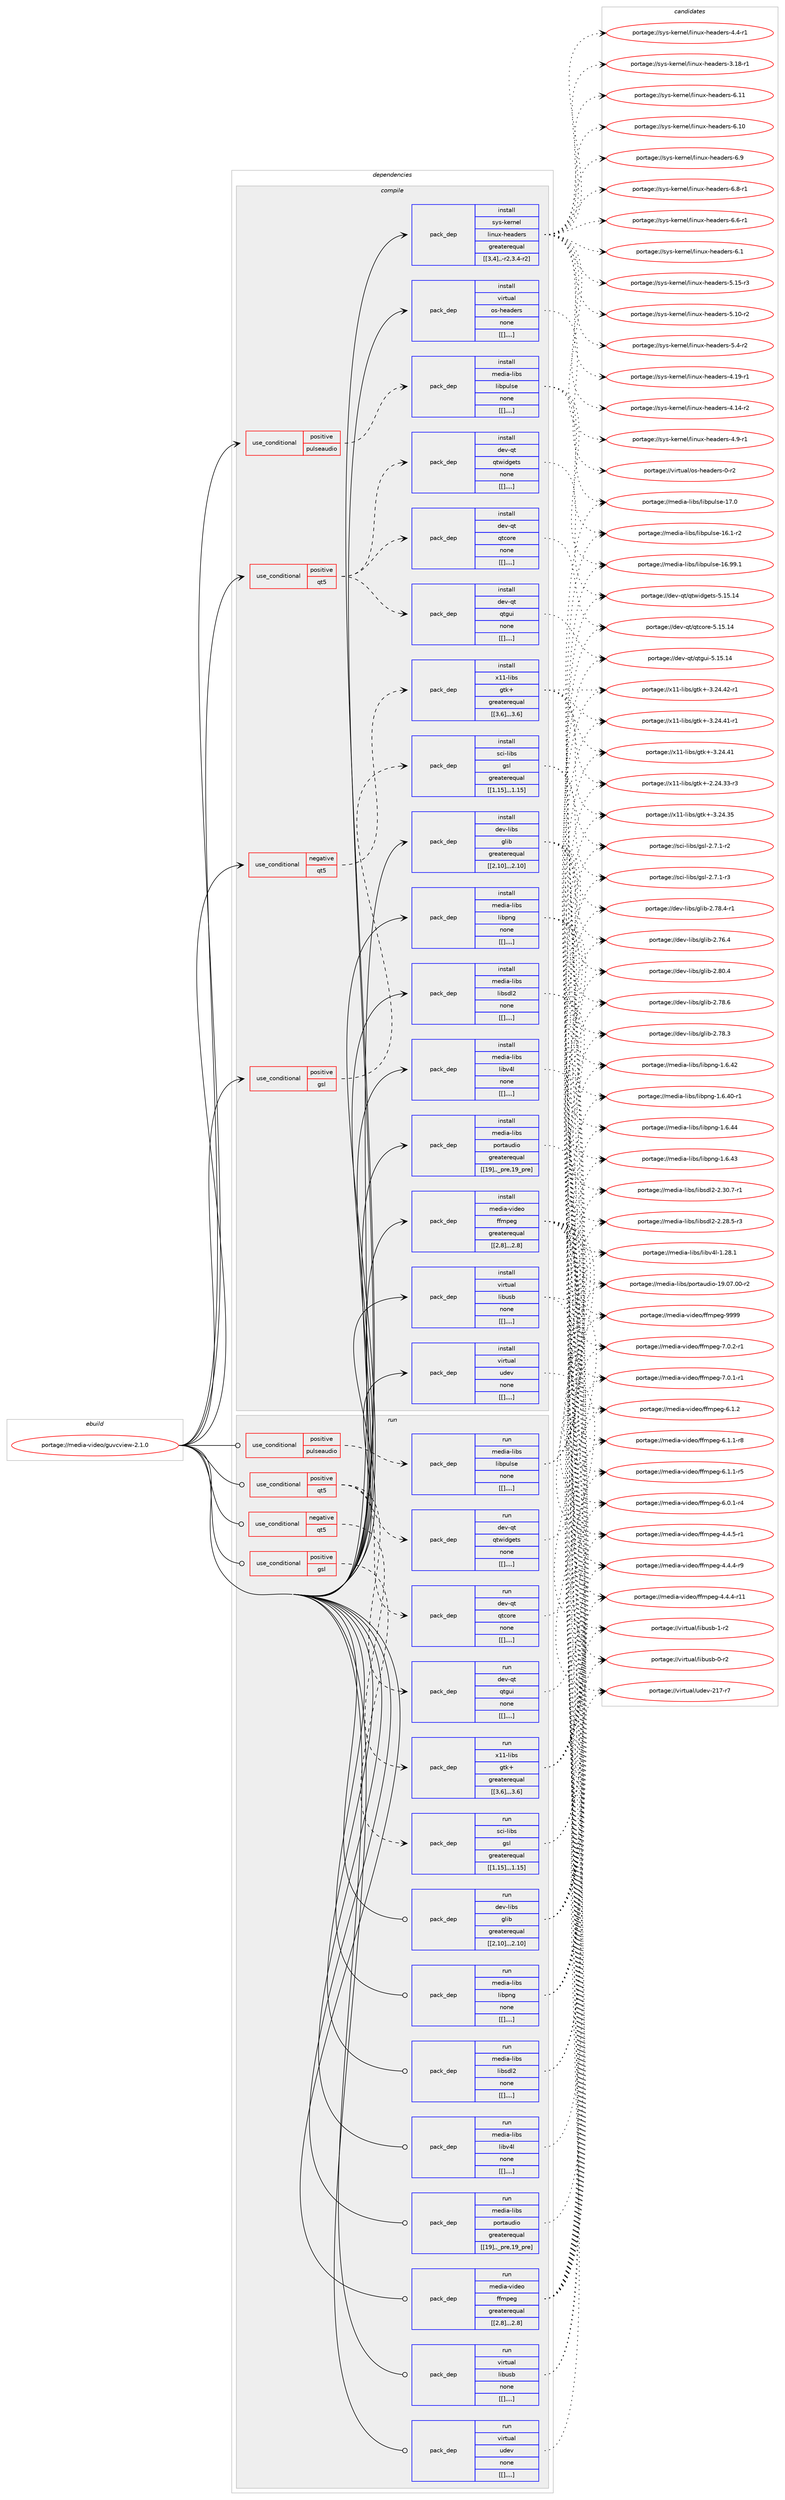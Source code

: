 digraph prolog {

# *************
# Graph options
# *************

newrank=true;
concentrate=true;
compound=true;
graph [rankdir=LR,fontname=Helvetica,fontsize=10,ranksep=1.5];#, ranksep=2.5, nodesep=0.2];
edge  [arrowhead=vee];
node  [fontname=Helvetica,fontsize=10];

# **********
# The ebuild
# **********

subgraph cluster_leftcol {
color=gray;
label=<<i>ebuild</i>>;
id [label="portage://media-video/guvcview-2.1.0", color=red, width=4, href="../media-video/guvcview-2.1.0.svg"];
}

# ****************
# The dependencies
# ****************

subgraph cluster_midcol {
color=gray;
label=<<i>dependencies</i>>;
subgraph cluster_compile {
fillcolor="#eeeeee";
style=filled;
label=<<i>compile</i>>;
subgraph cond89014 {
dependency348715 [label=<<TABLE BORDER="0" CELLBORDER="1" CELLSPACING="0" CELLPADDING="4"><TR><TD ROWSPAN="3" CELLPADDING="10">use_conditional</TD></TR><TR><TD>negative</TD></TR><TR><TD>qt5</TD></TR></TABLE>>, shape=none, color=red];
subgraph pack256912 {
dependency348717 [label=<<TABLE BORDER="0" CELLBORDER="1" CELLSPACING="0" CELLPADDING="4" WIDTH="220"><TR><TD ROWSPAN="6" CELLPADDING="30">pack_dep</TD></TR><TR><TD WIDTH="110">install</TD></TR><TR><TD>x11-libs</TD></TR><TR><TD>gtk+</TD></TR><TR><TD>greaterequal</TD></TR><TR><TD>[[3,6],,,3.6]</TD></TR></TABLE>>, shape=none, color=blue];
}
dependency348715:e -> dependency348717:w [weight=20,style="dashed",arrowhead="vee"];
}
id:e -> dependency348715:w [weight=20,style="solid",arrowhead="vee"];
subgraph cond89017 {
dependency348763 [label=<<TABLE BORDER="0" CELLBORDER="1" CELLSPACING="0" CELLPADDING="4"><TR><TD ROWSPAN="3" CELLPADDING="10">use_conditional</TD></TR><TR><TD>positive</TD></TR><TR><TD>gsl</TD></TR></TABLE>>, shape=none, color=red];
subgraph pack256941 {
dependency348804 [label=<<TABLE BORDER="0" CELLBORDER="1" CELLSPACING="0" CELLPADDING="4" WIDTH="220"><TR><TD ROWSPAN="6" CELLPADDING="30">pack_dep</TD></TR><TR><TD WIDTH="110">install</TD></TR><TR><TD>sci-libs</TD></TR><TR><TD>gsl</TD></TR><TR><TD>greaterequal</TD></TR><TR><TD>[[1,15],,,1.15]</TD></TR></TABLE>>, shape=none, color=blue];
}
dependency348763:e -> dependency348804:w [weight=20,style="dashed",arrowhead="vee"];
}
id:e -> dependency348763:w [weight=20,style="solid",arrowhead="vee"];
subgraph cond89053 {
dependency348833 [label=<<TABLE BORDER="0" CELLBORDER="1" CELLSPACING="0" CELLPADDING="4"><TR><TD ROWSPAN="3" CELLPADDING="10">use_conditional</TD></TR><TR><TD>positive</TD></TR><TR><TD>pulseaudio</TD></TR></TABLE>>, shape=none, color=red];
subgraph pack257025 {
dependency348883 [label=<<TABLE BORDER="0" CELLBORDER="1" CELLSPACING="0" CELLPADDING="4" WIDTH="220"><TR><TD ROWSPAN="6" CELLPADDING="30">pack_dep</TD></TR><TR><TD WIDTH="110">install</TD></TR><TR><TD>media-libs</TD></TR><TR><TD>libpulse</TD></TR><TR><TD>none</TD></TR><TR><TD>[[],,,,]</TD></TR></TABLE>>, shape=none, color=blue];
}
dependency348833:e -> dependency348883:w [weight=20,style="dashed",arrowhead="vee"];
}
id:e -> dependency348833:w [weight=20,style="solid",arrowhead="vee"];
subgraph cond89084 {
dependency348988 [label=<<TABLE BORDER="0" CELLBORDER="1" CELLSPACING="0" CELLPADDING="4"><TR><TD ROWSPAN="3" CELLPADDING="10">use_conditional</TD></TR><TR><TD>positive</TD></TR><TR><TD>qt5</TD></TR></TABLE>>, shape=none, color=red];
subgraph pack257120 {
dependency349028 [label=<<TABLE BORDER="0" CELLBORDER="1" CELLSPACING="0" CELLPADDING="4" WIDTH="220"><TR><TD ROWSPAN="6" CELLPADDING="30">pack_dep</TD></TR><TR><TD WIDTH="110">install</TD></TR><TR><TD>dev-qt</TD></TR><TR><TD>qtcore</TD></TR><TR><TD>none</TD></TR><TR><TD>[[],,,,]</TD></TR></TABLE>>, shape=none, color=blue];
}
dependency348988:e -> dependency349028:w [weight=20,style="dashed",arrowhead="vee"];
subgraph pack257135 {
dependency349046 [label=<<TABLE BORDER="0" CELLBORDER="1" CELLSPACING="0" CELLPADDING="4" WIDTH="220"><TR><TD ROWSPAN="6" CELLPADDING="30">pack_dep</TD></TR><TR><TD WIDTH="110">install</TD></TR><TR><TD>dev-qt</TD></TR><TR><TD>qtgui</TD></TR><TR><TD>none</TD></TR><TR><TD>[[],,,,]</TD></TR></TABLE>>, shape=none, color=blue];
}
dependency348988:e -> dependency349046:w [weight=20,style="dashed",arrowhead="vee"];
subgraph pack257151 {
dependency349057 [label=<<TABLE BORDER="0" CELLBORDER="1" CELLSPACING="0" CELLPADDING="4" WIDTH="220"><TR><TD ROWSPAN="6" CELLPADDING="30">pack_dep</TD></TR><TR><TD WIDTH="110">install</TD></TR><TR><TD>dev-qt</TD></TR><TR><TD>qtwidgets</TD></TR><TR><TD>none</TD></TR><TR><TD>[[],,,,]</TD></TR></TABLE>>, shape=none, color=blue];
}
dependency348988:e -> dependency349057:w [weight=20,style="dashed",arrowhead="vee"];
}
id:e -> dependency348988:w [weight=20,style="solid",arrowhead="vee"];
subgraph pack257157 {
dependency349063 [label=<<TABLE BORDER="0" CELLBORDER="1" CELLSPACING="0" CELLPADDING="4" WIDTH="220"><TR><TD ROWSPAN="6" CELLPADDING="30">pack_dep</TD></TR><TR><TD WIDTH="110">install</TD></TR><TR><TD>dev-libs</TD></TR><TR><TD>glib</TD></TR><TR><TD>greaterequal</TD></TR><TR><TD>[[2,10],,,2.10]</TD></TR></TABLE>>, shape=none, color=blue];
}
id:e -> dependency349063:w [weight=20,style="solid",arrowhead="vee"];
subgraph pack257175 {
dependency349091 [label=<<TABLE BORDER="0" CELLBORDER="1" CELLSPACING="0" CELLPADDING="4" WIDTH="220"><TR><TD ROWSPAN="6" CELLPADDING="30">pack_dep</TD></TR><TR><TD WIDTH="110">install</TD></TR><TR><TD>media-libs</TD></TR><TR><TD>libpng</TD></TR><TR><TD>none</TD></TR><TR><TD>[[],,,,]</TD></TR></TABLE>>, shape=none, color=blue];
}
id:e -> dependency349091:w [weight=20,style="solid",arrowhead="vee"];
subgraph pack257183 {
dependency349113 [label=<<TABLE BORDER="0" CELLBORDER="1" CELLSPACING="0" CELLPADDING="4" WIDTH="220"><TR><TD ROWSPAN="6" CELLPADDING="30">pack_dep</TD></TR><TR><TD WIDTH="110">install</TD></TR><TR><TD>media-libs</TD></TR><TR><TD>libsdl2</TD></TR><TR><TD>none</TD></TR><TR><TD>[[],,,,]</TD></TR></TABLE>>, shape=none, color=blue];
}
id:e -> dependency349113:w [weight=20,style="solid",arrowhead="vee"];
subgraph pack257207 {
dependency349136 [label=<<TABLE BORDER="0" CELLBORDER="1" CELLSPACING="0" CELLPADDING="4" WIDTH="220"><TR><TD ROWSPAN="6" CELLPADDING="30">pack_dep</TD></TR><TR><TD WIDTH="110">install</TD></TR><TR><TD>media-libs</TD></TR><TR><TD>libv4l</TD></TR><TR><TD>none</TD></TR><TR><TD>[[],,,,]</TD></TR></TABLE>>, shape=none, color=blue];
}
id:e -> dependency349136:w [weight=20,style="solid",arrowhead="vee"];
subgraph pack257220 {
dependency349179 [label=<<TABLE BORDER="0" CELLBORDER="1" CELLSPACING="0" CELLPADDING="4" WIDTH="220"><TR><TD ROWSPAN="6" CELLPADDING="30">pack_dep</TD></TR><TR><TD WIDTH="110">install</TD></TR><TR><TD>media-libs</TD></TR><TR><TD>portaudio</TD></TR><TR><TD>greaterequal</TD></TR><TR><TD>[[19],,_pre,19_pre]</TD></TR></TABLE>>, shape=none, color=blue];
}
id:e -> dependency349179:w [weight=20,style="solid",arrowhead="vee"];
subgraph pack257238 {
dependency349209 [label=<<TABLE BORDER="0" CELLBORDER="1" CELLSPACING="0" CELLPADDING="4" WIDTH="220"><TR><TD ROWSPAN="6" CELLPADDING="30">pack_dep</TD></TR><TR><TD WIDTH="110">install</TD></TR><TR><TD>media-video</TD></TR><TR><TD>ffmpeg</TD></TR><TR><TD>greaterequal</TD></TR><TR><TD>[[2,8],,,2.8]</TD></TR></TABLE>>, shape=none, color=blue];
}
id:e -> dependency349209:w [weight=20,style="solid",arrowhead="vee"];
subgraph pack257268 {
dependency349262 [label=<<TABLE BORDER="0" CELLBORDER="1" CELLSPACING="0" CELLPADDING="4" WIDTH="220"><TR><TD ROWSPAN="6" CELLPADDING="30">pack_dep</TD></TR><TR><TD WIDTH="110">install</TD></TR><TR><TD>sys-kernel</TD></TR><TR><TD>linux-headers</TD></TR><TR><TD>greaterequal</TD></TR><TR><TD>[[3,4],,-r2,3.4-r2]</TD></TR></TABLE>>, shape=none, color=blue];
}
id:e -> dependency349262:w [weight=20,style="solid",arrowhead="vee"];
subgraph pack257319 {
dependency349327 [label=<<TABLE BORDER="0" CELLBORDER="1" CELLSPACING="0" CELLPADDING="4" WIDTH="220"><TR><TD ROWSPAN="6" CELLPADDING="30">pack_dep</TD></TR><TR><TD WIDTH="110">install</TD></TR><TR><TD>virtual</TD></TR><TR><TD>libusb</TD></TR><TR><TD>none</TD></TR><TR><TD>[[],,,,]</TD></TR></TABLE>>, shape=none, color=blue];
}
id:e -> dependency349327:w [weight=20,style="solid",arrowhead="vee"];
subgraph pack257348 {
dependency349351 [label=<<TABLE BORDER="0" CELLBORDER="1" CELLSPACING="0" CELLPADDING="4" WIDTH="220"><TR><TD ROWSPAN="6" CELLPADDING="30">pack_dep</TD></TR><TR><TD WIDTH="110">install</TD></TR><TR><TD>virtual</TD></TR><TR><TD>os-headers</TD></TR><TR><TD>none</TD></TR><TR><TD>[[],,,,]</TD></TR></TABLE>>, shape=none, color=blue];
}
id:e -> dependency349351:w [weight=20,style="solid",arrowhead="vee"];
subgraph pack257363 {
dependency349401 [label=<<TABLE BORDER="0" CELLBORDER="1" CELLSPACING="0" CELLPADDING="4" WIDTH="220"><TR><TD ROWSPAN="6" CELLPADDING="30">pack_dep</TD></TR><TR><TD WIDTH="110">install</TD></TR><TR><TD>virtual</TD></TR><TR><TD>udev</TD></TR><TR><TD>none</TD></TR><TR><TD>[[],,,,]</TD></TR></TABLE>>, shape=none, color=blue];
}
id:e -> dependency349401:w [weight=20,style="solid",arrowhead="vee"];
}
subgraph cluster_compileandrun {
fillcolor="#eeeeee";
style=filled;
label=<<i>compile and run</i>>;
}
subgraph cluster_run {
fillcolor="#eeeeee";
style=filled;
label=<<i>run</i>>;
subgraph cond89249 {
dependency349466 [label=<<TABLE BORDER="0" CELLBORDER="1" CELLSPACING="0" CELLPADDING="4"><TR><TD ROWSPAN="3" CELLPADDING="10">use_conditional</TD></TR><TR><TD>negative</TD></TR><TR><TD>qt5</TD></TR></TABLE>>, shape=none, color=red];
subgraph pack257429 {
dependency349493 [label=<<TABLE BORDER="0" CELLBORDER="1" CELLSPACING="0" CELLPADDING="4" WIDTH="220"><TR><TD ROWSPAN="6" CELLPADDING="30">pack_dep</TD></TR><TR><TD WIDTH="110">run</TD></TR><TR><TD>x11-libs</TD></TR><TR><TD>gtk+</TD></TR><TR><TD>greaterequal</TD></TR><TR><TD>[[3,6],,,3.6]</TD></TR></TABLE>>, shape=none, color=blue];
}
dependency349466:e -> dependency349493:w [weight=20,style="dashed",arrowhead="vee"];
}
id:e -> dependency349466:w [weight=20,style="solid",arrowhead="odot"];
subgraph cond89254 {
dependency349499 [label=<<TABLE BORDER="0" CELLBORDER="1" CELLSPACING="0" CELLPADDING="4"><TR><TD ROWSPAN="3" CELLPADDING="10">use_conditional</TD></TR><TR><TD>positive</TD></TR><TR><TD>gsl</TD></TR></TABLE>>, shape=none, color=red];
subgraph pack257446 {
dependency349540 [label=<<TABLE BORDER="0" CELLBORDER="1" CELLSPACING="0" CELLPADDING="4" WIDTH="220"><TR><TD ROWSPAN="6" CELLPADDING="30">pack_dep</TD></TR><TR><TD WIDTH="110">run</TD></TR><TR><TD>sci-libs</TD></TR><TR><TD>gsl</TD></TR><TR><TD>greaterequal</TD></TR><TR><TD>[[1,15],,,1.15]</TD></TR></TABLE>>, shape=none, color=blue];
}
dependency349499:e -> dependency349540:w [weight=20,style="dashed",arrowhead="vee"];
}
id:e -> dependency349499:w [weight=20,style="solid",arrowhead="odot"];
subgraph cond89282 {
dependency349569 [label=<<TABLE BORDER="0" CELLBORDER="1" CELLSPACING="0" CELLPADDING="4"><TR><TD ROWSPAN="3" CELLPADDING="10">use_conditional</TD></TR><TR><TD>positive</TD></TR><TR><TD>pulseaudio</TD></TR></TABLE>>, shape=none, color=red];
subgraph pack257491 {
dependency349617 [label=<<TABLE BORDER="0" CELLBORDER="1" CELLSPACING="0" CELLPADDING="4" WIDTH="220"><TR><TD ROWSPAN="6" CELLPADDING="30">pack_dep</TD></TR><TR><TD WIDTH="110">run</TD></TR><TR><TD>media-libs</TD></TR><TR><TD>libpulse</TD></TR><TR><TD>none</TD></TR><TR><TD>[[],,,,]</TD></TR></TABLE>>, shape=none, color=blue];
}
dependency349569:e -> dependency349617:w [weight=20,style="dashed",arrowhead="vee"];
}
id:e -> dependency349569:w [weight=20,style="solid",arrowhead="odot"];
subgraph cond89308 {
dependency349647 [label=<<TABLE BORDER="0" CELLBORDER="1" CELLSPACING="0" CELLPADDING="4"><TR><TD ROWSPAN="3" CELLPADDING="10">use_conditional</TD></TR><TR><TD>positive</TD></TR><TR><TD>qt5</TD></TR></TABLE>>, shape=none, color=red];
subgraph pack257549 {
dependency349718 [label=<<TABLE BORDER="0" CELLBORDER="1" CELLSPACING="0" CELLPADDING="4" WIDTH="220"><TR><TD ROWSPAN="6" CELLPADDING="30">pack_dep</TD></TR><TR><TD WIDTH="110">run</TD></TR><TR><TD>dev-qt</TD></TR><TR><TD>qtcore</TD></TR><TR><TD>none</TD></TR><TR><TD>[[],,,,]</TD></TR></TABLE>>, shape=none, color=blue];
}
dependency349647:e -> dependency349718:w [weight=20,style="dashed",arrowhead="vee"];
subgraph pack257616 {
dependency349816 [label=<<TABLE BORDER="0" CELLBORDER="1" CELLSPACING="0" CELLPADDING="4" WIDTH="220"><TR><TD ROWSPAN="6" CELLPADDING="30">pack_dep</TD></TR><TR><TD WIDTH="110">run</TD></TR><TR><TD>dev-qt</TD></TR><TR><TD>qtgui</TD></TR><TR><TD>none</TD></TR><TR><TD>[[],,,,]</TD></TR></TABLE>>, shape=none, color=blue];
}
dependency349647:e -> dependency349816:w [weight=20,style="dashed",arrowhead="vee"];
subgraph pack257688 {
dependency349842 [label=<<TABLE BORDER="0" CELLBORDER="1" CELLSPACING="0" CELLPADDING="4" WIDTH="220"><TR><TD ROWSPAN="6" CELLPADDING="30">pack_dep</TD></TR><TR><TD WIDTH="110">run</TD></TR><TR><TD>dev-qt</TD></TR><TR><TD>qtwidgets</TD></TR><TR><TD>none</TD></TR><TR><TD>[[],,,,]</TD></TR></TABLE>>, shape=none, color=blue];
}
dependency349647:e -> dependency349842:w [weight=20,style="dashed",arrowhead="vee"];
}
id:e -> dependency349647:w [weight=20,style="solid",arrowhead="odot"];
subgraph pack257693 {
dependency349850 [label=<<TABLE BORDER="0" CELLBORDER="1" CELLSPACING="0" CELLPADDING="4" WIDTH="220"><TR><TD ROWSPAN="6" CELLPADDING="30">pack_dep</TD></TR><TR><TD WIDTH="110">run</TD></TR><TR><TD>dev-libs</TD></TR><TR><TD>glib</TD></TR><TR><TD>greaterequal</TD></TR><TR><TD>[[2,10],,,2.10]</TD></TR></TABLE>>, shape=none, color=blue];
}
id:e -> dependency349850:w [weight=20,style="solid",arrowhead="odot"];
subgraph pack257714 {
dependency349903 [label=<<TABLE BORDER="0" CELLBORDER="1" CELLSPACING="0" CELLPADDING="4" WIDTH="220"><TR><TD ROWSPAN="6" CELLPADDING="30">pack_dep</TD></TR><TR><TD WIDTH="110">run</TD></TR><TR><TD>media-libs</TD></TR><TR><TD>libpng</TD></TR><TR><TD>none</TD></TR><TR><TD>[[],,,,]</TD></TR></TABLE>>, shape=none, color=blue];
}
id:e -> dependency349903:w [weight=20,style="solid",arrowhead="odot"];
subgraph pack257745 {
dependency349927 [label=<<TABLE BORDER="0" CELLBORDER="1" CELLSPACING="0" CELLPADDING="4" WIDTH="220"><TR><TD ROWSPAN="6" CELLPADDING="30">pack_dep</TD></TR><TR><TD WIDTH="110">run</TD></TR><TR><TD>media-libs</TD></TR><TR><TD>libsdl2</TD></TR><TR><TD>none</TD></TR><TR><TD>[[],,,,]</TD></TR></TABLE>>, shape=none, color=blue];
}
id:e -> dependency349927:w [weight=20,style="solid",arrowhead="odot"];
subgraph pack257775 {
dependency350026 [label=<<TABLE BORDER="0" CELLBORDER="1" CELLSPACING="0" CELLPADDING="4" WIDTH="220"><TR><TD ROWSPAN="6" CELLPADDING="30">pack_dep</TD></TR><TR><TD WIDTH="110">run</TD></TR><TR><TD>media-libs</TD></TR><TR><TD>libv4l</TD></TR><TR><TD>none</TD></TR><TR><TD>[[],,,,]</TD></TR></TABLE>>, shape=none, color=blue];
}
id:e -> dependency350026:w [weight=20,style="solid",arrowhead="odot"];
subgraph pack257826 {
dependency350058 [label=<<TABLE BORDER="0" CELLBORDER="1" CELLSPACING="0" CELLPADDING="4" WIDTH="220"><TR><TD ROWSPAN="6" CELLPADDING="30">pack_dep</TD></TR><TR><TD WIDTH="110">run</TD></TR><TR><TD>media-libs</TD></TR><TR><TD>portaudio</TD></TR><TR><TD>greaterequal</TD></TR><TR><TD>[[19],,_pre,19_pre]</TD></TR></TABLE>>, shape=none, color=blue];
}
id:e -> dependency350058:w [weight=20,style="solid",arrowhead="odot"];
subgraph pack257830 {
dependency350084 [label=<<TABLE BORDER="0" CELLBORDER="1" CELLSPACING="0" CELLPADDING="4" WIDTH="220"><TR><TD ROWSPAN="6" CELLPADDING="30">pack_dep</TD></TR><TR><TD WIDTH="110">run</TD></TR><TR><TD>media-video</TD></TR><TR><TD>ffmpeg</TD></TR><TR><TD>greaterequal</TD></TR><TR><TD>[[2,8],,,2.8]</TD></TR></TABLE>>, shape=none, color=blue];
}
id:e -> dependency350084:w [weight=20,style="solid",arrowhead="odot"];
subgraph pack257852 {
dependency350110 [label=<<TABLE BORDER="0" CELLBORDER="1" CELLSPACING="0" CELLPADDING="4" WIDTH="220"><TR><TD ROWSPAN="6" CELLPADDING="30">pack_dep</TD></TR><TR><TD WIDTH="110">run</TD></TR><TR><TD>virtual</TD></TR><TR><TD>libusb</TD></TR><TR><TD>none</TD></TR><TR><TD>[[],,,,]</TD></TR></TABLE>>, shape=none, color=blue];
}
id:e -> dependency350110:w [weight=20,style="solid",arrowhead="odot"];
subgraph pack257917 {
dependency350176 [label=<<TABLE BORDER="0" CELLBORDER="1" CELLSPACING="0" CELLPADDING="4" WIDTH="220"><TR><TD ROWSPAN="6" CELLPADDING="30">pack_dep</TD></TR><TR><TD WIDTH="110">run</TD></TR><TR><TD>virtual</TD></TR><TR><TD>udev</TD></TR><TR><TD>none</TD></TR><TR><TD>[[],,,,]</TD></TR></TABLE>>, shape=none, color=blue];
}
id:e -> dependency350176:w [weight=20,style="solid",arrowhead="odot"];
}
}

# **************
# The candidates
# **************

subgraph cluster_choices {
rank=same;
color=gray;
label=<<i>candidates</i>>;

subgraph choice256550 {
color=black;
nodesep=1;
choice12049494510810598115471031161074345514650524652504511449 [label="portage://x11-libs/gtk+-3.24.42-r1", color=red, width=4,href="../x11-libs/gtk+-3.24.42-r1.svg"];
choice12049494510810598115471031161074345514650524652494511449 [label="portage://x11-libs/gtk+-3.24.41-r1", color=red, width=4,href="../x11-libs/gtk+-3.24.41-r1.svg"];
choice1204949451081059811547103116107434551465052465249 [label="portage://x11-libs/gtk+-3.24.41", color=red, width=4,href="../x11-libs/gtk+-3.24.41.svg"];
choice1204949451081059811547103116107434551465052465153 [label="portage://x11-libs/gtk+-3.24.35", color=red, width=4,href="../x11-libs/gtk+-3.24.35.svg"];
choice12049494510810598115471031161074345504650524651514511451 [label="portage://x11-libs/gtk+-2.24.33-r3", color=red, width=4,href="../x11-libs/gtk+-2.24.33-r3.svg"];
dependency348717:e -> choice12049494510810598115471031161074345514650524652504511449:w [style=dotted,weight="100"];
dependency348717:e -> choice12049494510810598115471031161074345514650524652494511449:w [style=dotted,weight="100"];
dependency348717:e -> choice1204949451081059811547103116107434551465052465249:w [style=dotted,weight="100"];
dependency348717:e -> choice1204949451081059811547103116107434551465052465153:w [style=dotted,weight="100"];
dependency348717:e -> choice12049494510810598115471031161074345504650524651514511451:w [style=dotted,weight="100"];
}
subgraph choice256558 {
color=black;
nodesep=1;
choice115991054510810598115471031151084550465546494511451 [label="portage://sci-libs/gsl-2.7.1-r3", color=red, width=4,href="../sci-libs/gsl-2.7.1-r3.svg"];
choice115991054510810598115471031151084550465546494511450 [label="portage://sci-libs/gsl-2.7.1-r2", color=red, width=4,href="../sci-libs/gsl-2.7.1-r2.svg"];
dependency348804:e -> choice115991054510810598115471031151084550465546494511451:w [style=dotted,weight="100"];
dependency348804:e -> choice115991054510810598115471031151084550465546494511450:w [style=dotted,weight="100"];
}
subgraph choice256571 {
color=black;
nodesep=1;
choice10910110010597451081059811547108105981121171081151014549554648 [label="portage://media-libs/libpulse-17.0", color=red, width=4,href="../media-libs/libpulse-17.0.svg"];
choice10910110010597451081059811547108105981121171081151014549544657574649 [label="portage://media-libs/libpulse-16.99.1", color=red, width=4,href="../media-libs/libpulse-16.99.1.svg"];
choice109101100105974510810598115471081059811211710811510145495446494511450 [label="portage://media-libs/libpulse-16.1-r2", color=red, width=4,href="../media-libs/libpulse-16.1-r2.svg"];
dependency348883:e -> choice10910110010597451081059811547108105981121171081151014549554648:w [style=dotted,weight="100"];
dependency348883:e -> choice10910110010597451081059811547108105981121171081151014549544657574649:w [style=dotted,weight="100"];
dependency348883:e -> choice109101100105974510810598115471081059811211710811510145495446494511450:w [style=dotted,weight="100"];
}
subgraph choice256574 {
color=black;
nodesep=1;
choice1001011184511311647113116991111141014553464953464952 [label="portage://dev-qt/qtcore-5.15.14", color=red, width=4,href="../dev-qt/qtcore-5.15.14.svg"];
dependency349028:e -> choice1001011184511311647113116991111141014553464953464952:w [style=dotted,weight="100"];
}
subgraph choice256588 {
color=black;
nodesep=1;
choice10010111845113116471131161031171054553464953464952 [label="portage://dev-qt/qtgui-5.15.14", color=red, width=4,href="../dev-qt/qtgui-5.15.14.svg"];
dependency349046:e -> choice10010111845113116471131161031171054553464953464952:w [style=dotted,weight="100"];
}
subgraph choice256591 {
color=black;
nodesep=1;
choice10010111845113116471131161191051001031011161154553464953464952 [label="portage://dev-qt/qtwidgets-5.15.14", color=red, width=4,href="../dev-qt/qtwidgets-5.15.14.svg"];
dependency349057:e -> choice10010111845113116471131161191051001031011161154553464953464952:w [style=dotted,weight="100"];
}
subgraph choice256593 {
color=black;
nodesep=1;
choice1001011184510810598115471031081059845504656484652 [label="portage://dev-libs/glib-2.80.4", color=red, width=4,href="../dev-libs/glib-2.80.4.svg"];
choice1001011184510810598115471031081059845504655564654 [label="portage://dev-libs/glib-2.78.6", color=red, width=4,href="../dev-libs/glib-2.78.6.svg"];
choice10010111845108105981154710310810598455046555646524511449 [label="portage://dev-libs/glib-2.78.4-r1", color=red, width=4,href="../dev-libs/glib-2.78.4-r1.svg"];
choice1001011184510810598115471031081059845504655564651 [label="portage://dev-libs/glib-2.78.3", color=red, width=4,href="../dev-libs/glib-2.78.3.svg"];
choice1001011184510810598115471031081059845504655544652 [label="portage://dev-libs/glib-2.76.4", color=red, width=4,href="../dev-libs/glib-2.76.4.svg"];
dependency349063:e -> choice1001011184510810598115471031081059845504656484652:w [style=dotted,weight="100"];
dependency349063:e -> choice1001011184510810598115471031081059845504655564654:w [style=dotted,weight="100"];
dependency349063:e -> choice10010111845108105981154710310810598455046555646524511449:w [style=dotted,weight="100"];
dependency349063:e -> choice1001011184510810598115471031081059845504655564651:w [style=dotted,weight="100"];
dependency349063:e -> choice1001011184510810598115471031081059845504655544652:w [style=dotted,weight="100"];
}
subgraph choice256606 {
color=black;
nodesep=1;
choice109101100105974510810598115471081059811211010345494654465252 [label="portage://media-libs/libpng-1.6.44", color=red, width=4,href="../media-libs/libpng-1.6.44.svg"];
choice109101100105974510810598115471081059811211010345494654465251 [label="portage://media-libs/libpng-1.6.43", color=red, width=4,href="../media-libs/libpng-1.6.43.svg"];
choice109101100105974510810598115471081059811211010345494654465250 [label="portage://media-libs/libpng-1.6.42", color=red, width=4,href="../media-libs/libpng-1.6.42.svg"];
choice1091011001059745108105981154710810598112110103454946544652484511449 [label="portage://media-libs/libpng-1.6.40-r1", color=red, width=4,href="../media-libs/libpng-1.6.40-r1.svg"];
dependency349091:e -> choice109101100105974510810598115471081059811211010345494654465252:w [style=dotted,weight="100"];
dependency349091:e -> choice109101100105974510810598115471081059811211010345494654465251:w [style=dotted,weight="100"];
dependency349091:e -> choice109101100105974510810598115471081059811211010345494654465250:w [style=dotted,weight="100"];
dependency349091:e -> choice1091011001059745108105981154710810598112110103454946544652484511449:w [style=dotted,weight="100"];
}
subgraph choice256611 {
color=black;
nodesep=1;
choice109101100105974510810598115471081059811510010850455046514846554511449 [label="portage://media-libs/libsdl2-2.30.7-r1", color=red, width=4,href="../media-libs/libsdl2-2.30.7-r1.svg"];
choice109101100105974510810598115471081059811510010850455046505646534511451 [label="portage://media-libs/libsdl2-2.28.5-r3", color=red, width=4,href="../media-libs/libsdl2-2.28.5-r3.svg"];
dependency349113:e -> choice109101100105974510810598115471081059811510010850455046514846554511449:w [style=dotted,weight="100"];
dependency349113:e -> choice109101100105974510810598115471081059811510010850455046505646534511451:w [style=dotted,weight="100"];
}
subgraph choice256640 {
color=black;
nodesep=1;
choice10910110010597451081059811547108105981185210845494650564649 [label="portage://media-libs/libv4l-1.28.1", color=red, width=4,href="../media-libs/libv4l-1.28.1.svg"];
dependency349136:e -> choice10910110010597451081059811547108105981185210845494650564649:w [style=dotted,weight="100"];
}
subgraph choice256642 {
color=black;
nodesep=1;
choice10910110010597451081059811547112111114116971171001051114549574648554648484511450 [label="portage://media-libs/portaudio-19.07.00-r2", color=red, width=4,href="../media-libs/portaudio-19.07.00-r2.svg"];
dependency349179:e -> choice10910110010597451081059811547112111114116971171001051114549574648554648484511450:w [style=dotted,weight="100"];
}
subgraph choice256647 {
color=black;
nodesep=1;
choice1091011001059745118105100101111471021021091121011034557575757 [label="portage://media-video/ffmpeg-9999", color=red, width=4,href="../media-video/ffmpeg-9999.svg"];
choice1091011001059745118105100101111471021021091121011034555464846504511449 [label="portage://media-video/ffmpeg-7.0.2-r1", color=red, width=4,href="../media-video/ffmpeg-7.0.2-r1.svg"];
choice1091011001059745118105100101111471021021091121011034555464846494511449 [label="portage://media-video/ffmpeg-7.0.1-r1", color=red, width=4,href="../media-video/ffmpeg-7.0.1-r1.svg"];
choice109101100105974511810510010111147102102109112101103455446494650 [label="portage://media-video/ffmpeg-6.1.2", color=red, width=4,href="../media-video/ffmpeg-6.1.2.svg"];
choice1091011001059745118105100101111471021021091121011034554464946494511456 [label="portage://media-video/ffmpeg-6.1.1-r8", color=red, width=4,href="../media-video/ffmpeg-6.1.1-r8.svg"];
choice1091011001059745118105100101111471021021091121011034554464946494511453 [label="portage://media-video/ffmpeg-6.1.1-r5", color=red, width=4,href="../media-video/ffmpeg-6.1.1-r5.svg"];
choice1091011001059745118105100101111471021021091121011034554464846494511452 [label="portage://media-video/ffmpeg-6.0.1-r4", color=red, width=4,href="../media-video/ffmpeg-6.0.1-r4.svg"];
choice1091011001059745118105100101111471021021091121011034552465246534511449 [label="portage://media-video/ffmpeg-4.4.5-r1", color=red, width=4,href="../media-video/ffmpeg-4.4.5-r1.svg"];
choice1091011001059745118105100101111471021021091121011034552465246524511457 [label="portage://media-video/ffmpeg-4.4.4-r9", color=red, width=4,href="../media-video/ffmpeg-4.4.4-r9.svg"];
choice109101100105974511810510010111147102102109112101103455246524652451144949 [label="portage://media-video/ffmpeg-4.4.4-r11", color=red, width=4,href="../media-video/ffmpeg-4.4.4-r11.svg"];
dependency349209:e -> choice1091011001059745118105100101111471021021091121011034557575757:w [style=dotted,weight="100"];
dependency349209:e -> choice1091011001059745118105100101111471021021091121011034555464846504511449:w [style=dotted,weight="100"];
dependency349209:e -> choice1091011001059745118105100101111471021021091121011034555464846494511449:w [style=dotted,weight="100"];
dependency349209:e -> choice109101100105974511810510010111147102102109112101103455446494650:w [style=dotted,weight="100"];
dependency349209:e -> choice1091011001059745118105100101111471021021091121011034554464946494511456:w [style=dotted,weight="100"];
dependency349209:e -> choice1091011001059745118105100101111471021021091121011034554464946494511453:w [style=dotted,weight="100"];
dependency349209:e -> choice1091011001059745118105100101111471021021091121011034554464846494511452:w [style=dotted,weight="100"];
dependency349209:e -> choice1091011001059745118105100101111471021021091121011034552465246534511449:w [style=dotted,weight="100"];
dependency349209:e -> choice1091011001059745118105100101111471021021091121011034552465246524511457:w [style=dotted,weight="100"];
dependency349209:e -> choice109101100105974511810510010111147102102109112101103455246524652451144949:w [style=dotted,weight="100"];
}
subgraph choice256662 {
color=black;
nodesep=1;
choice115121115451071011141101011084710810511011712045104101971001011141154554464949 [label="portage://sys-kernel/linux-headers-6.11", color=red, width=4,href="../sys-kernel/linux-headers-6.11.svg"];
choice115121115451071011141101011084710810511011712045104101971001011141154554464948 [label="portage://sys-kernel/linux-headers-6.10", color=red, width=4,href="../sys-kernel/linux-headers-6.10.svg"];
choice1151211154510710111411010110847108105110117120451041019710010111411545544657 [label="portage://sys-kernel/linux-headers-6.9", color=red, width=4,href="../sys-kernel/linux-headers-6.9.svg"];
choice11512111545107101114110101108471081051101171204510410197100101114115455446564511449 [label="portage://sys-kernel/linux-headers-6.8-r1", color=red, width=4,href="../sys-kernel/linux-headers-6.8-r1.svg"];
choice11512111545107101114110101108471081051101171204510410197100101114115455446544511449 [label="portage://sys-kernel/linux-headers-6.6-r1", color=red, width=4,href="../sys-kernel/linux-headers-6.6-r1.svg"];
choice1151211154510710111411010110847108105110117120451041019710010111411545544649 [label="portage://sys-kernel/linux-headers-6.1", color=red, width=4,href="../sys-kernel/linux-headers-6.1.svg"];
choice1151211154510710111411010110847108105110117120451041019710010111411545534649534511451 [label="portage://sys-kernel/linux-headers-5.15-r3", color=red, width=4,href="../sys-kernel/linux-headers-5.15-r3.svg"];
choice1151211154510710111411010110847108105110117120451041019710010111411545534649484511450 [label="portage://sys-kernel/linux-headers-5.10-r2", color=red, width=4,href="../sys-kernel/linux-headers-5.10-r2.svg"];
choice11512111545107101114110101108471081051101171204510410197100101114115455346524511450 [label="portage://sys-kernel/linux-headers-5.4-r2", color=red, width=4,href="../sys-kernel/linux-headers-5.4-r2.svg"];
choice1151211154510710111411010110847108105110117120451041019710010111411545524649574511449 [label="portage://sys-kernel/linux-headers-4.19-r1", color=red, width=4,href="../sys-kernel/linux-headers-4.19-r1.svg"];
choice1151211154510710111411010110847108105110117120451041019710010111411545524649524511450 [label="portage://sys-kernel/linux-headers-4.14-r2", color=red, width=4,href="../sys-kernel/linux-headers-4.14-r2.svg"];
choice11512111545107101114110101108471081051101171204510410197100101114115455246574511449 [label="portage://sys-kernel/linux-headers-4.9-r1", color=red, width=4,href="../sys-kernel/linux-headers-4.9-r1.svg"];
choice11512111545107101114110101108471081051101171204510410197100101114115455246524511449 [label="portage://sys-kernel/linux-headers-4.4-r1", color=red, width=4,href="../sys-kernel/linux-headers-4.4-r1.svg"];
choice1151211154510710111411010110847108105110117120451041019710010111411545514649564511449 [label="portage://sys-kernel/linux-headers-3.18-r1", color=red, width=4,href="../sys-kernel/linux-headers-3.18-r1.svg"];
dependency349262:e -> choice115121115451071011141101011084710810511011712045104101971001011141154554464949:w [style=dotted,weight="100"];
dependency349262:e -> choice115121115451071011141101011084710810511011712045104101971001011141154554464948:w [style=dotted,weight="100"];
dependency349262:e -> choice1151211154510710111411010110847108105110117120451041019710010111411545544657:w [style=dotted,weight="100"];
dependency349262:e -> choice11512111545107101114110101108471081051101171204510410197100101114115455446564511449:w [style=dotted,weight="100"];
dependency349262:e -> choice11512111545107101114110101108471081051101171204510410197100101114115455446544511449:w [style=dotted,weight="100"];
dependency349262:e -> choice1151211154510710111411010110847108105110117120451041019710010111411545544649:w [style=dotted,weight="100"];
dependency349262:e -> choice1151211154510710111411010110847108105110117120451041019710010111411545534649534511451:w [style=dotted,weight="100"];
dependency349262:e -> choice1151211154510710111411010110847108105110117120451041019710010111411545534649484511450:w [style=dotted,weight="100"];
dependency349262:e -> choice11512111545107101114110101108471081051101171204510410197100101114115455346524511450:w [style=dotted,weight="100"];
dependency349262:e -> choice1151211154510710111411010110847108105110117120451041019710010111411545524649574511449:w [style=dotted,weight="100"];
dependency349262:e -> choice1151211154510710111411010110847108105110117120451041019710010111411545524649524511450:w [style=dotted,weight="100"];
dependency349262:e -> choice11512111545107101114110101108471081051101171204510410197100101114115455246574511449:w [style=dotted,weight="100"];
dependency349262:e -> choice11512111545107101114110101108471081051101171204510410197100101114115455246524511449:w [style=dotted,weight="100"];
dependency349262:e -> choice1151211154510710111411010110847108105110117120451041019710010111411545514649564511449:w [style=dotted,weight="100"];
}
subgraph choice256677 {
color=black;
nodesep=1;
choice1181051141161179710847108105981171159845494511450 [label="portage://virtual/libusb-1-r2", color=red, width=4,href="../virtual/libusb-1-r2.svg"];
choice1181051141161179710847108105981171159845484511450 [label="portage://virtual/libusb-0-r2", color=red, width=4,href="../virtual/libusb-0-r2.svg"];
dependency349327:e -> choice1181051141161179710847108105981171159845494511450:w [style=dotted,weight="100"];
dependency349327:e -> choice1181051141161179710847108105981171159845484511450:w [style=dotted,weight="100"];
}
subgraph choice256679 {
color=black;
nodesep=1;
choice1181051141161179710847111115451041019710010111411545484511450 [label="portage://virtual/os-headers-0-r2", color=red, width=4,href="../virtual/os-headers-0-r2.svg"];
dependency349351:e -> choice1181051141161179710847111115451041019710010111411545484511450:w [style=dotted,weight="100"];
}
subgraph choice256681 {
color=black;
nodesep=1;
choice1181051141161179710847117100101118455049554511455 [label="portage://virtual/udev-217-r7", color=red, width=4,href="../virtual/udev-217-r7.svg"];
dependency349401:e -> choice1181051141161179710847117100101118455049554511455:w [style=dotted,weight="100"];
}
subgraph choice256694 {
color=black;
nodesep=1;
choice12049494510810598115471031161074345514650524652504511449 [label="portage://x11-libs/gtk+-3.24.42-r1", color=red, width=4,href="../x11-libs/gtk+-3.24.42-r1.svg"];
choice12049494510810598115471031161074345514650524652494511449 [label="portage://x11-libs/gtk+-3.24.41-r1", color=red, width=4,href="../x11-libs/gtk+-3.24.41-r1.svg"];
choice1204949451081059811547103116107434551465052465249 [label="portage://x11-libs/gtk+-3.24.41", color=red, width=4,href="../x11-libs/gtk+-3.24.41.svg"];
choice1204949451081059811547103116107434551465052465153 [label="portage://x11-libs/gtk+-3.24.35", color=red, width=4,href="../x11-libs/gtk+-3.24.35.svg"];
choice12049494510810598115471031161074345504650524651514511451 [label="portage://x11-libs/gtk+-2.24.33-r3", color=red, width=4,href="../x11-libs/gtk+-2.24.33-r3.svg"];
dependency349493:e -> choice12049494510810598115471031161074345514650524652504511449:w [style=dotted,weight="100"];
dependency349493:e -> choice12049494510810598115471031161074345514650524652494511449:w [style=dotted,weight="100"];
dependency349493:e -> choice1204949451081059811547103116107434551465052465249:w [style=dotted,weight="100"];
dependency349493:e -> choice1204949451081059811547103116107434551465052465153:w [style=dotted,weight="100"];
dependency349493:e -> choice12049494510810598115471031161074345504650524651514511451:w [style=dotted,weight="100"];
}
subgraph choice256705 {
color=black;
nodesep=1;
choice115991054510810598115471031151084550465546494511451 [label="portage://sci-libs/gsl-2.7.1-r3", color=red, width=4,href="../sci-libs/gsl-2.7.1-r3.svg"];
choice115991054510810598115471031151084550465546494511450 [label="portage://sci-libs/gsl-2.7.1-r2", color=red, width=4,href="../sci-libs/gsl-2.7.1-r2.svg"];
dependency349540:e -> choice115991054510810598115471031151084550465546494511451:w [style=dotted,weight="100"];
dependency349540:e -> choice115991054510810598115471031151084550465546494511450:w [style=dotted,weight="100"];
}
subgraph choice256709 {
color=black;
nodesep=1;
choice10910110010597451081059811547108105981121171081151014549554648 [label="portage://media-libs/libpulse-17.0", color=red, width=4,href="../media-libs/libpulse-17.0.svg"];
choice10910110010597451081059811547108105981121171081151014549544657574649 [label="portage://media-libs/libpulse-16.99.1", color=red, width=4,href="../media-libs/libpulse-16.99.1.svg"];
choice109101100105974510810598115471081059811211710811510145495446494511450 [label="portage://media-libs/libpulse-16.1-r2", color=red, width=4,href="../media-libs/libpulse-16.1-r2.svg"];
dependency349617:e -> choice10910110010597451081059811547108105981121171081151014549554648:w [style=dotted,weight="100"];
dependency349617:e -> choice10910110010597451081059811547108105981121171081151014549544657574649:w [style=dotted,weight="100"];
dependency349617:e -> choice109101100105974510810598115471081059811211710811510145495446494511450:w [style=dotted,weight="100"];
}
subgraph choice256714 {
color=black;
nodesep=1;
choice1001011184511311647113116991111141014553464953464952 [label="portage://dev-qt/qtcore-5.15.14", color=red, width=4,href="../dev-qt/qtcore-5.15.14.svg"];
dependency349718:e -> choice1001011184511311647113116991111141014553464953464952:w [style=dotted,weight="100"];
}
subgraph choice256718 {
color=black;
nodesep=1;
choice10010111845113116471131161031171054553464953464952 [label="portage://dev-qt/qtgui-5.15.14", color=red, width=4,href="../dev-qt/qtgui-5.15.14.svg"];
dependency349816:e -> choice10010111845113116471131161031171054553464953464952:w [style=dotted,weight="100"];
}
subgraph choice256737 {
color=black;
nodesep=1;
choice10010111845113116471131161191051001031011161154553464953464952 [label="portage://dev-qt/qtwidgets-5.15.14", color=red, width=4,href="../dev-qt/qtwidgets-5.15.14.svg"];
dependency349842:e -> choice10010111845113116471131161191051001031011161154553464953464952:w [style=dotted,weight="100"];
}
subgraph choice256738 {
color=black;
nodesep=1;
choice1001011184510810598115471031081059845504656484652 [label="portage://dev-libs/glib-2.80.4", color=red, width=4,href="../dev-libs/glib-2.80.4.svg"];
choice1001011184510810598115471031081059845504655564654 [label="portage://dev-libs/glib-2.78.6", color=red, width=4,href="../dev-libs/glib-2.78.6.svg"];
choice10010111845108105981154710310810598455046555646524511449 [label="portage://dev-libs/glib-2.78.4-r1", color=red, width=4,href="../dev-libs/glib-2.78.4-r1.svg"];
choice1001011184510810598115471031081059845504655564651 [label="portage://dev-libs/glib-2.78.3", color=red, width=4,href="../dev-libs/glib-2.78.3.svg"];
choice1001011184510810598115471031081059845504655544652 [label="portage://dev-libs/glib-2.76.4", color=red, width=4,href="../dev-libs/glib-2.76.4.svg"];
dependency349850:e -> choice1001011184510810598115471031081059845504656484652:w [style=dotted,weight="100"];
dependency349850:e -> choice1001011184510810598115471031081059845504655564654:w [style=dotted,weight="100"];
dependency349850:e -> choice10010111845108105981154710310810598455046555646524511449:w [style=dotted,weight="100"];
dependency349850:e -> choice1001011184510810598115471031081059845504655564651:w [style=dotted,weight="100"];
dependency349850:e -> choice1001011184510810598115471031081059845504655544652:w [style=dotted,weight="100"];
}
subgraph choice256755 {
color=black;
nodesep=1;
choice109101100105974510810598115471081059811211010345494654465252 [label="portage://media-libs/libpng-1.6.44", color=red, width=4,href="../media-libs/libpng-1.6.44.svg"];
choice109101100105974510810598115471081059811211010345494654465251 [label="portage://media-libs/libpng-1.6.43", color=red, width=4,href="../media-libs/libpng-1.6.43.svg"];
choice109101100105974510810598115471081059811211010345494654465250 [label="portage://media-libs/libpng-1.6.42", color=red, width=4,href="../media-libs/libpng-1.6.42.svg"];
choice1091011001059745108105981154710810598112110103454946544652484511449 [label="portage://media-libs/libpng-1.6.40-r1", color=red, width=4,href="../media-libs/libpng-1.6.40-r1.svg"];
dependency349903:e -> choice109101100105974510810598115471081059811211010345494654465252:w [style=dotted,weight="100"];
dependency349903:e -> choice109101100105974510810598115471081059811211010345494654465251:w [style=dotted,weight="100"];
dependency349903:e -> choice109101100105974510810598115471081059811211010345494654465250:w [style=dotted,weight="100"];
dependency349903:e -> choice1091011001059745108105981154710810598112110103454946544652484511449:w [style=dotted,weight="100"];
}
subgraph choice256759 {
color=black;
nodesep=1;
choice109101100105974510810598115471081059811510010850455046514846554511449 [label="portage://media-libs/libsdl2-2.30.7-r1", color=red, width=4,href="../media-libs/libsdl2-2.30.7-r1.svg"];
choice109101100105974510810598115471081059811510010850455046505646534511451 [label="portage://media-libs/libsdl2-2.28.5-r3", color=red, width=4,href="../media-libs/libsdl2-2.28.5-r3.svg"];
dependency349927:e -> choice109101100105974510810598115471081059811510010850455046514846554511449:w [style=dotted,weight="100"];
dependency349927:e -> choice109101100105974510810598115471081059811510010850455046505646534511451:w [style=dotted,weight="100"];
}
subgraph choice256761 {
color=black;
nodesep=1;
choice10910110010597451081059811547108105981185210845494650564649 [label="portage://media-libs/libv4l-1.28.1", color=red, width=4,href="../media-libs/libv4l-1.28.1.svg"];
dependency350026:e -> choice10910110010597451081059811547108105981185210845494650564649:w [style=dotted,weight="100"];
}
subgraph choice256775 {
color=black;
nodesep=1;
choice10910110010597451081059811547112111114116971171001051114549574648554648484511450 [label="portage://media-libs/portaudio-19.07.00-r2", color=red, width=4,href="../media-libs/portaudio-19.07.00-r2.svg"];
dependency350058:e -> choice10910110010597451081059811547112111114116971171001051114549574648554648484511450:w [style=dotted,weight="100"];
}
subgraph choice256777 {
color=black;
nodesep=1;
choice1091011001059745118105100101111471021021091121011034557575757 [label="portage://media-video/ffmpeg-9999", color=red, width=4,href="../media-video/ffmpeg-9999.svg"];
choice1091011001059745118105100101111471021021091121011034555464846504511449 [label="portage://media-video/ffmpeg-7.0.2-r1", color=red, width=4,href="../media-video/ffmpeg-7.0.2-r1.svg"];
choice1091011001059745118105100101111471021021091121011034555464846494511449 [label="portage://media-video/ffmpeg-7.0.1-r1", color=red, width=4,href="../media-video/ffmpeg-7.0.1-r1.svg"];
choice109101100105974511810510010111147102102109112101103455446494650 [label="portage://media-video/ffmpeg-6.1.2", color=red, width=4,href="../media-video/ffmpeg-6.1.2.svg"];
choice1091011001059745118105100101111471021021091121011034554464946494511456 [label="portage://media-video/ffmpeg-6.1.1-r8", color=red, width=4,href="../media-video/ffmpeg-6.1.1-r8.svg"];
choice1091011001059745118105100101111471021021091121011034554464946494511453 [label="portage://media-video/ffmpeg-6.1.1-r5", color=red, width=4,href="../media-video/ffmpeg-6.1.1-r5.svg"];
choice1091011001059745118105100101111471021021091121011034554464846494511452 [label="portage://media-video/ffmpeg-6.0.1-r4", color=red, width=4,href="../media-video/ffmpeg-6.0.1-r4.svg"];
choice1091011001059745118105100101111471021021091121011034552465246534511449 [label="portage://media-video/ffmpeg-4.4.5-r1", color=red, width=4,href="../media-video/ffmpeg-4.4.5-r1.svg"];
choice1091011001059745118105100101111471021021091121011034552465246524511457 [label="portage://media-video/ffmpeg-4.4.4-r9", color=red, width=4,href="../media-video/ffmpeg-4.4.4-r9.svg"];
choice109101100105974511810510010111147102102109112101103455246524652451144949 [label="portage://media-video/ffmpeg-4.4.4-r11", color=red, width=4,href="../media-video/ffmpeg-4.4.4-r11.svg"];
dependency350084:e -> choice1091011001059745118105100101111471021021091121011034557575757:w [style=dotted,weight="100"];
dependency350084:e -> choice1091011001059745118105100101111471021021091121011034555464846504511449:w [style=dotted,weight="100"];
dependency350084:e -> choice1091011001059745118105100101111471021021091121011034555464846494511449:w [style=dotted,weight="100"];
dependency350084:e -> choice109101100105974511810510010111147102102109112101103455446494650:w [style=dotted,weight="100"];
dependency350084:e -> choice1091011001059745118105100101111471021021091121011034554464946494511456:w [style=dotted,weight="100"];
dependency350084:e -> choice1091011001059745118105100101111471021021091121011034554464946494511453:w [style=dotted,weight="100"];
dependency350084:e -> choice1091011001059745118105100101111471021021091121011034554464846494511452:w [style=dotted,weight="100"];
dependency350084:e -> choice1091011001059745118105100101111471021021091121011034552465246534511449:w [style=dotted,weight="100"];
dependency350084:e -> choice1091011001059745118105100101111471021021091121011034552465246524511457:w [style=dotted,weight="100"];
dependency350084:e -> choice109101100105974511810510010111147102102109112101103455246524652451144949:w [style=dotted,weight="100"];
}
subgraph choice256784 {
color=black;
nodesep=1;
choice1181051141161179710847108105981171159845494511450 [label="portage://virtual/libusb-1-r2", color=red, width=4,href="../virtual/libusb-1-r2.svg"];
choice1181051141161179710847108105981171159845484511450 [label="portage://virtual/libusb-0-r2", color=red, width=4,href="../virtual/libusb-0-r2.svg"];
dependency350110:e -> choice1181051141161179710847108105981171159845494511450:w [style=dotted,weight="100"];
dependency350110:e -> choice1181051141161179710847108105981171159845484511450:w [style=dotted,weight="100"];
}
subgraph choice256786 {
color=black;
nodesep=1;
choice1181051141161179710847117100101118455049554511455 [label="portage://virtual/udev-217-r7", color=red, width=4,href="../virtual/udev-217-r7.svg"];
dependency350176:e -> choice1181051141161179710847117100101118455049554511455:w [style=dotted,weight="100"];
}
}

}
